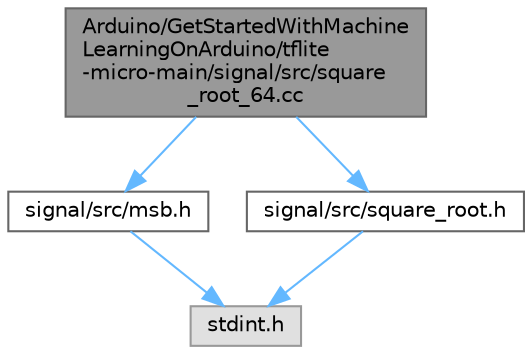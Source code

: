 digraph "Arduino/GetStartedWithMachineLearningOnArduino/tflite-micro-main/signal/src/square_root_64.cc"
{
 // LATEX_PDF_SIZE
  bgcolor="transparent";
  edge [fontname=Helvetica,fontsize=10,labelfontname=Helvetica,labelfontsize=10];
  node [fontname=Helvetica,fontsize=10,shape=box,height=0.2,width=0.4];
  Node1 [id="Node000001",label="Arduino/GetStartedWithMachine\lLearningOnArduino/tflite\l-micro-main/signal/src/square\l_root_64.cc",height=0.2,width=0.4,color="gray40", fillcolor="grey60", style="filled", fontcolor="black",tooltip=" "];
  Node1 -> Node2 [id="edge5_Node000001_Node000002",color="steelblue1",style="solid",tooltip=" "];
  Node2 [id="Node000002",label="signal/src/msb.h",height=0.2,width=0.4,color="grey40", fillcolor="white", style="filled",URL="$msb_8h.html",tooltip=" "];
  Node2 -> Node3 [id="edge6_Node000002_Node000003",color="steelblue1",style="solid",tooltip=" "];
  Node3 [id="Node000003",label="stdint.h",height=0.2,width=0.4,color="grey60", fillcolor="#E0E0E0", style="filled",tooltip=" "];
  Node1 -> Node4 [id="edge7_Node000001_Node000004",color="steelblue1",style="solid",tooltip=" "];
  Node4 [id="Node000004",label="signal/src/square_root.h",height=0.2,width=0.4,color="grey40", fillcolor="white", style="filled",URL="$square__root_8h.html",tooltip=" "];
  Node4 -> Node3 [id="edge8_Node000004_Node000003",color="steelblue1",style="solid",tooltip=" "];
}
